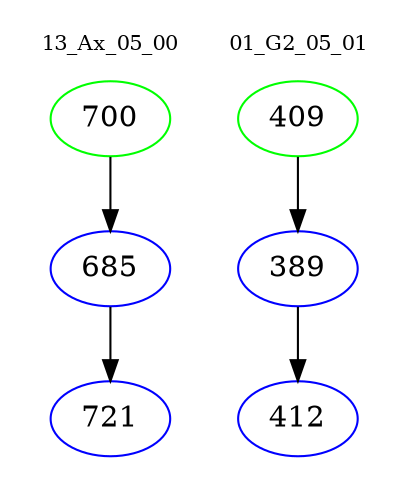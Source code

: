 digraph{
subgraph cluster_0 {
color = white
label = "13_Ax_05_00";
fontsize=10;
T0_700 [label="700", color="green"]
T0_700 -> T0_685 [color="black"]
T0_685 [label="685", color="blue"]
T0_685 -> T0_721 [color="black"]
T0_721 [label="721", color="blue"]
}
subgraph cluster_1 {
color = white
label = "01_G2_05_01";
fontsize=10;
T1_409 [label="409", color="green"]
T1_409 -> T1_389 [color="black"]
T1_389 [label="389", color="blue"]
T1_389 -> T1_412 [color="black"]
T1_412 [label="412", color="blue"]
}
}
